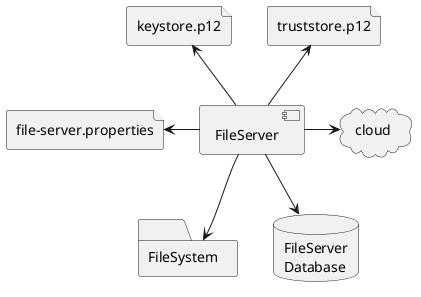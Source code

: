 @startuml

[FileServer]
file "file-server.properties" as file.properties
file keystore.p12
file truststore.p12
folder FileSystem
database "FileServer\nDatabase" as Database
cloud cloud

FileServer -left-> file.properties
FileServer -up-> truststore.p12
FileServer -up-> keystore.p12
FileServer -right-> cloud
FileServer --> FileSystem
FileServer --> Database

@enduml